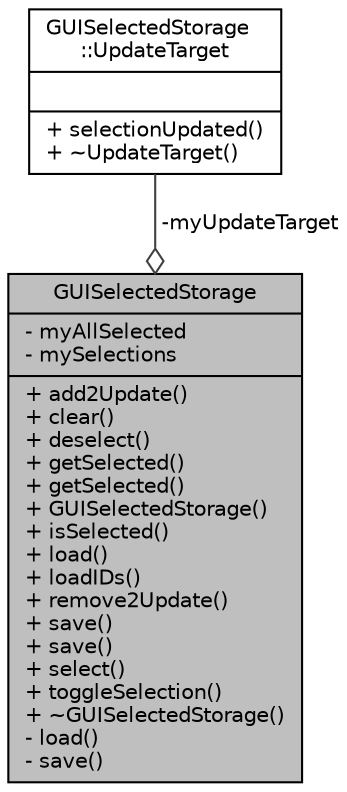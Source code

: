 digraph "GUISelectedStorage"
{
  edge [fontname="Helvetica",fontsize="10",labelfontname="Helvetica",labelfontsize="10"];
  node [fontname="Helvetica",fontsize="10",shape=record];
  Node1 [label="{GUISelectedStorage\n|- myAllSelected\l- mySelections\l|+ add2Update()\l+ clear()\l+ deselect()\l+ getSelected()\l+ getSelected()\l+ GUISelectedStorage()\l+ isSelected()\l+ load()\l+ loadIDs()\l+ remove2Update()\l+ save()\l+ save()\l+ select()\l+ toggleSelection()\l+ ~GUISelectedStorage()\l- load()\l- save()\l}",height=0.2,width=0.4,color="black", fillcolor="grey75", style="filled", fontcolor="black"];
  Node2 -> Node1 [color="grey25",fontsize="10",style="solid",label=" -myUpdateTarget" ,arrowhead="odiamond",fontname="Helvetica"];
  Node2 [label="{GUISelectedStorage\l::UpdateTarget\n||+ selectionUpdated()\l+ ~UpdateTarget()\l}",height=0.2,width=0.4,color="black", fillcolor="white", style="filled",URL="$d5/d58/class_g_u_i_selected_storage_1_1_update_target.html"];
}
